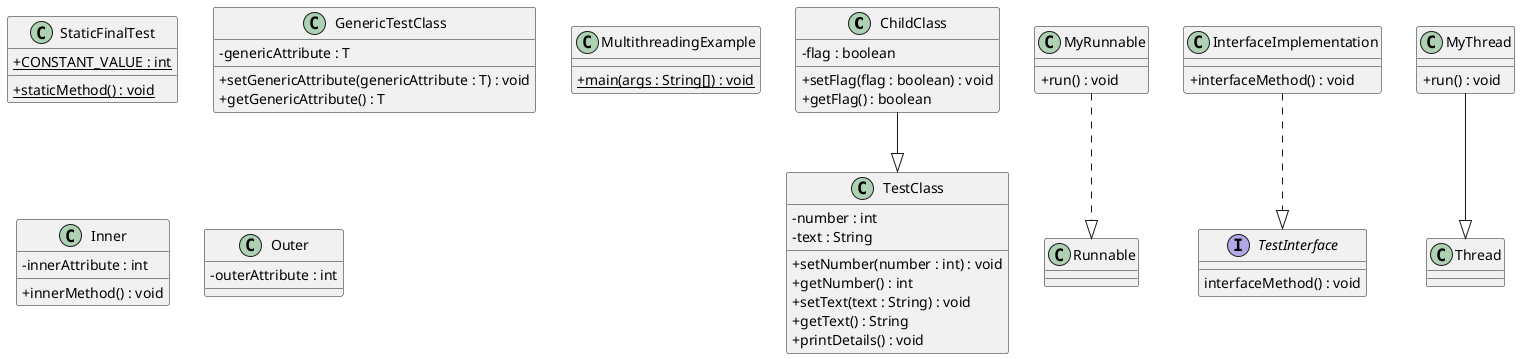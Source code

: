 @startuml
skinparam classAttributeIconSize 0
class ChildClass{
- flag : boolean
+ setFlag(flag : boolean) : void
+ getFlag() : boolean
}
ChildClass --|> TestClass
class StaticFinalTest{
+ {static} CONSTANT_VALUE : int
+ {static} staticMethod() : void
}
class GenericTestClass{
- genericAttribute : T
+ setGenericAttribute(genericAttribute : T) : void
+ getGenericAttribute() : T
}
class MultithreadingExample{
+ {static} main(args : String[]) : void
}
class Inner{
- innerAttribute : int
+ innerMethod() : void
}
class MyRunnable{
+ run() : void
}
MyRunnable ..|> Runnable
class TestClass{
- number : int
- text : String
+ setNumber(number : int) : void
+ getNumber() : int
+ setText(text : String) : void
+ getText() : String
+ printDetails() : void
}
class Outer{
- outerAttribute : int
}
class InterfaceImplementation{
+ interfaceMethod() : void
}
InterfaceImplementation ..|> TestInterface
class MyThread{
+ run() : void
}
MyThread --|> Thread
interface TestInterface{
interfaceMethod() : void
}
@enduml